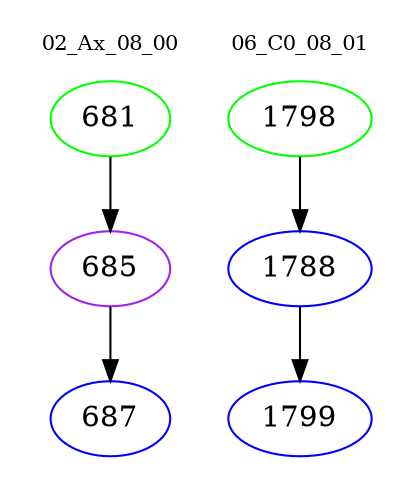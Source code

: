 digraph{
subgraph cluster_0 {
color = white
label = "02_Ax_08_00";
fontsize=10;
T0_681 [label="681", color="green"]
T0_681 -> T0_685 [color="black"]
T0_685 [label="685", color="purple"]
T0_685 -> T0_687 [color="black"]
T0_687 [label="687", color="blue"]
}
subgraph cluster_1 {
color = white
label = "06_C0_08_01";
fontsize=10;
T1_1798 [label="1798", color="green"]
T1_1798 -> T1_1788 [color="black"]
T1_1788 [label="1788", color="blue"]
T1_1788 -> T1_1799 [color="black"]
T1_1799 [label="1799", color="blue"]
}
}
